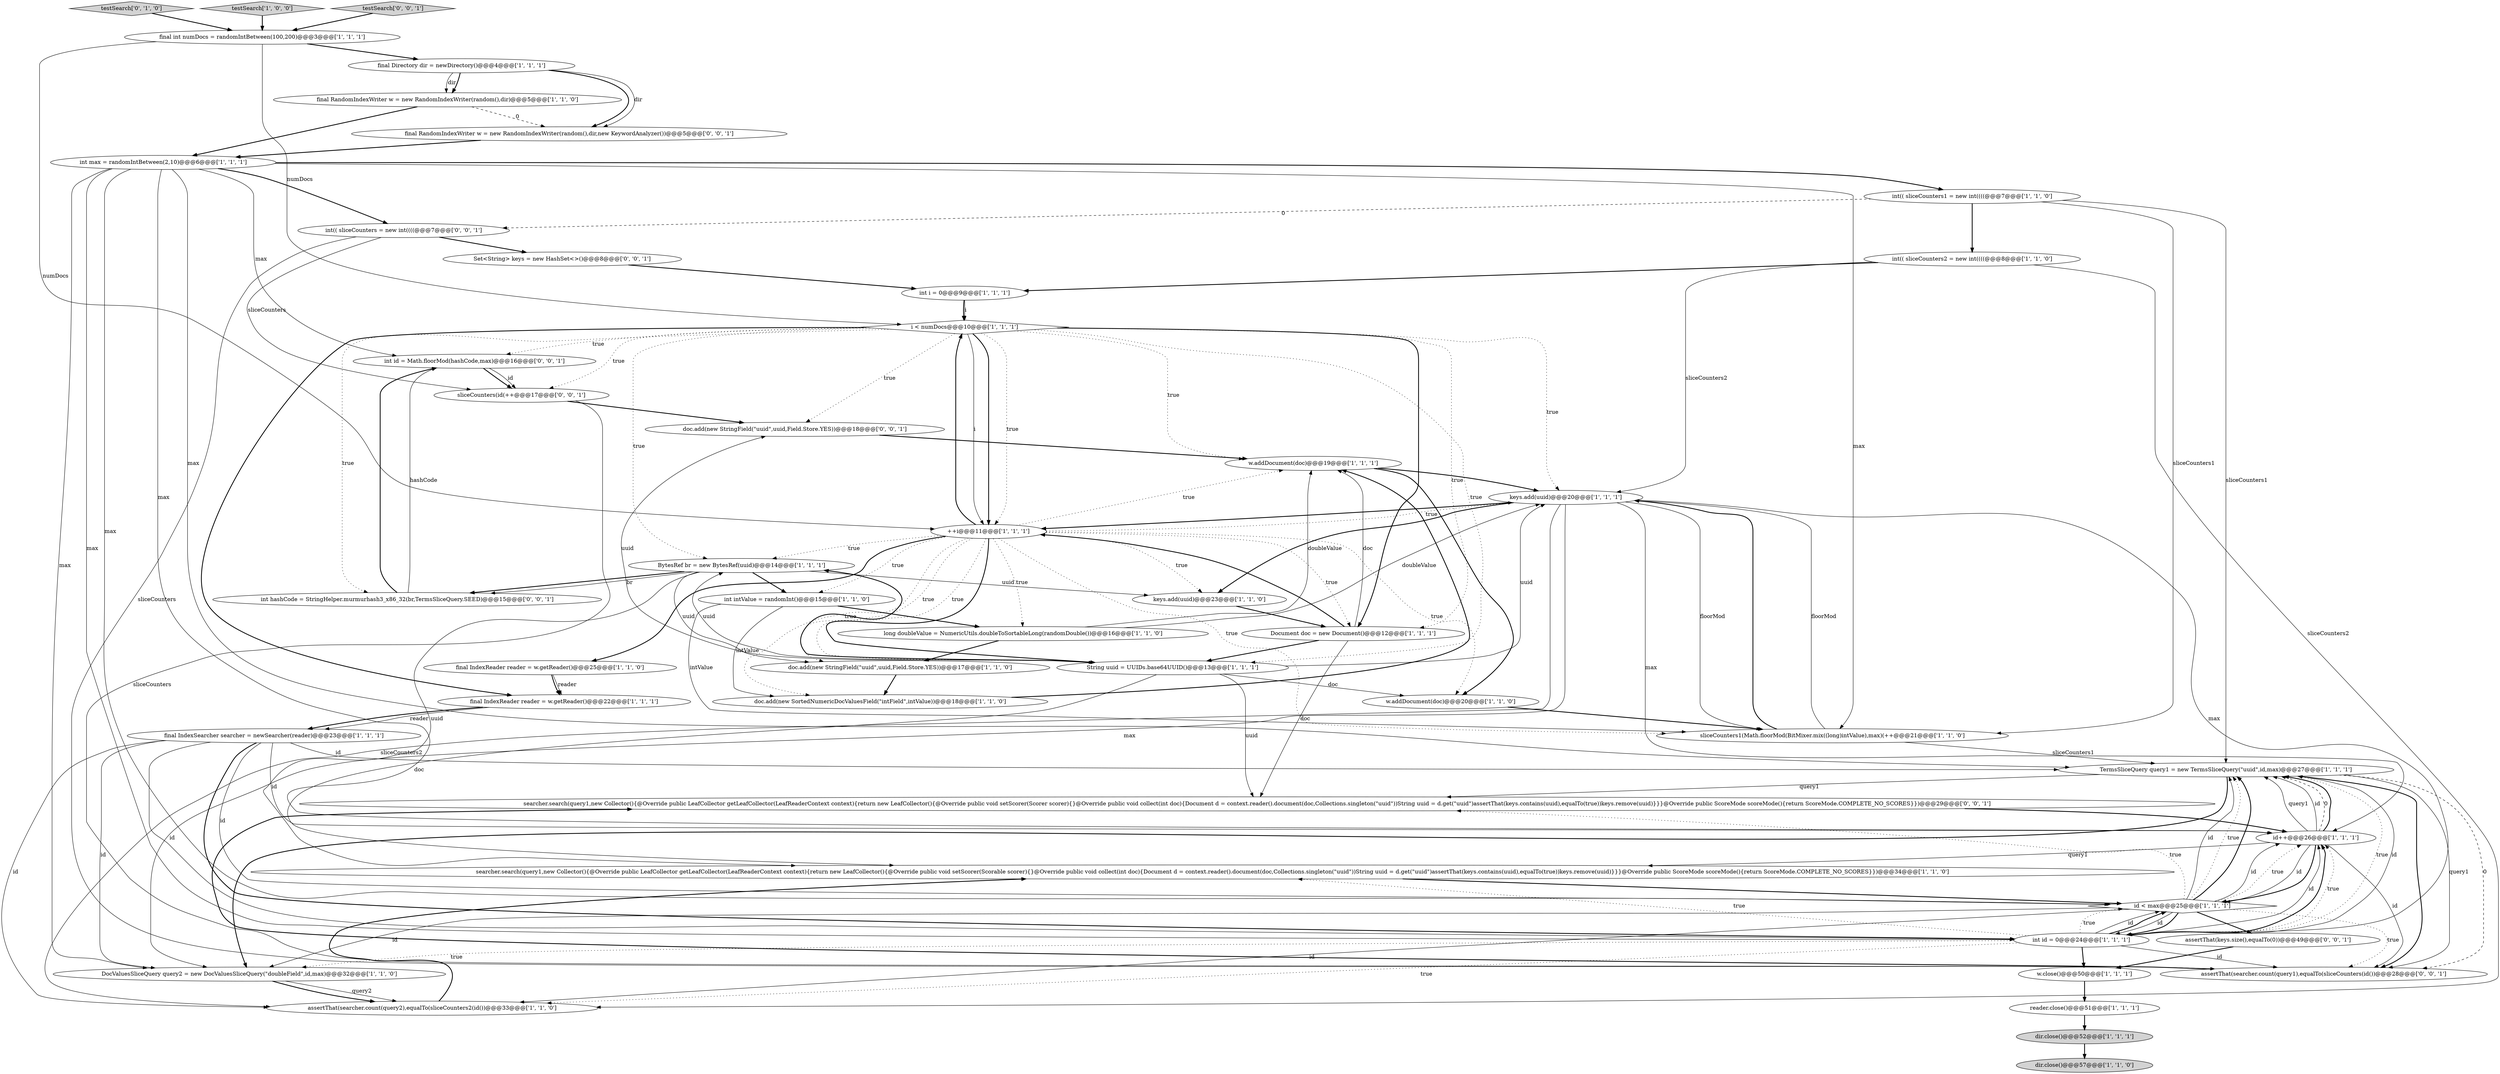 digraph {
27 [style = filled, label = "i < numDocs@@@10@@@['1', '1', '1']", fillcolor = white, shape = diamond image = "AAA0AAABBB1BBB"];
37 [style = filled, label = "int id = Math.floorMod(hashCode,max)@@@16@@@['0', '0', '1']", fillcolor = white, shape = ellipse image = "AAA0AAABBB3BBB"];
44 [style = filled, label = "searcher.search(query1,new Collector(){@Override public LeafCollector getLeafCollector(LeafReaderContext context){return new LeafCollector(){@Override public void setScorer(Scorer scorer){}@Override public void collect(int doc){Document d = context.reader().document(doc,Collections.singleton(\"uuid\"))String uuid = d.get(\"uuid\")assertThat(keys.contains(uuid),equalTo(true))keys.remove(uuid)}}}@Override public ScoreMode scoreMode(){return ScoreMode.COMPLETE_NO_SCORES}})@@@29@@@['0', '0', '1']", fillcolor = white, shape = ellipse image = "AAA0AAABBB3BBB"];
5 [style = filled, label = "sliceCounters1(Math.floorMod(BitMixer.mix((long)intValue),max)(++@@@21@@@['1', '1', '0']", fillcolor = white, shape = ellipse image = "AAA0AAABBB1BBB"];
39 [style = filled, label = "final RandomIndexWriter w = new RandomIndexWriter(random(),dir,new KeywordAnalyzer())@@@5@@@['0', '0', '1']", fillcolor = white, shape = ellipse image = "AAA0AAABBB3BBB"];
41 [style = filled, label = "int hashCode = StringHelper.murmurhash3_x86_32(br,TermsSliceQuery.SEED)@@@15@@@['0', '0', '1']", fillcolor = white, shape = ellipse image = "AAA0AAABBB3BBB"];
40 [style = filled, label = "doc.add(new StringField(\"uuid\",uuid,Field.Store.YES))@@@18@@@['0', '0', '1']", fillcolor = white, shape = ellipse image = "AAA0AAABBB3BBB"];
35 [style = filled, label = "int(( sliceCounters2 = new int((((@@@8@@@['1', '1', '0']", fillcolor = white, shape = ellipse image = "AAA0AAABBB1BBB"];
33 [style = filled, label = "long doubleValue = NumericUtils.doubleToSortableLong(randomDouble())@@@16@@@['1', '1', '0']", fillcolor = white, shape = ellipse image = "AAA0AAABBB1BBB"];
8 [style = filled, label = "BytesRef br = new BytesRef(uuid)@@@14@@@['1', '1', '1']", fillcolor = white, shape = ellipse image = "AAA0AAABBB1BBB"];
22 [style = filled, label = "int max = randomIntBetween(2,10)@@@6@@@['1', '1', '1']", fillcolor = white, shape = ellipse image = "AAA0AAABBB1BBB"];
45 [style = filled, label = "sliceCounters(id(++@@@17@@@['0', '0', '1']", fillcolor = white, shape = ellipse image = "AAA0AAABBB3BBB"];
36 [style = filled, label = "testSearch['0', '1', '0']", fillcolor = lightgray, shape = diamond image = "AAA0AAABBB2BBB"];
29 [style = filled, label = "final IndexReader reader = w.getReader()@@@22@@@['1', '1', '1']", fillcolor = white, shape = ellipse image = "AAA0AAABBB1BBB"];
4 [style = filled, label = "doc.add(new StringField(\"uuid\",uuid,Field.Store.YES))@@@17@@@['1', '1', '0']", fillcolor = white, shape = ellipse image = "AAA0AAABBB1BBB"];
25 [style = filled, label = "int(( sliceCounters1 = new int((((@@@7@@@['1', '1', '0']", fillcolor = white, shape = ellipse image = "AAA0AAABBB1BBB"];
0 [style = filled, label = "final Directory dir = newDirectory()@@@4@@@['1', '1', '1']", fillcolor = white, shape = ellipse image = "AAA0AAABBB1BBB"];
19 [style = filled, label = "String uuid = UUIDs.base64UUID()@@@13@@@['1', '1', '1']", fillcolor = white, shape = ellipse image = "AAA0AAABBB1BBB"];
47 [style = filled, label = "assertThat(searcher.count(query1),equalTo(sliceCounters(id())@@@28@@@['0', '0', '1']", fillcolor = white, shape = ellipse image = "AAA0AAABBB3BBB"];
17 [style = filled, label = "id++@@@26@@@['1', '1', '1']", fillcolor = white, shape = ellipse image = "AAA0AAABBB1BBB"];
24 [style = filled, label = "reader.close()@@@51@@@['1', '1', '1']", fillcolor = white, shape = ellipse image = "AAA0AAABBB1BBB"];
11 [style = filled, label = "testSearch['1', '0', '0']", fillcolor = lightgray, shape = diamond image = "AAA0AAABBB1BBB"];
20 [style = filled, label = "dir.close()@@@57@@@['1', '1', '0']", fillcolor = lightgray, shape = ellipse image = "AAA0AAABBB1BBB"];
42 [style = filled, label = "int(( sliceCounters = new int((((@@@7@@@['0', '0', '1']", fillcolor = white, shape = ellipse image = "AAA0AAABBB3BBB"];
18 [style = filled, label = "int i = 0@@@9@@@['1', '1', '1']", fillcolor = white, shape = ellipse image = "AAA0AAABBB1BBB"];
7 [style = filled, label = "doc.add(new SortedNumericDocValuesField(\"intField\",intValue))@@@18@@@['1', '1', '0']", fillcolor = white, shape = ellipse image = "AAA0AAABBB1BBB"];
31 [style = filled, label = "++i@@@11@@@['1', '1', '1']", fillcolor = white, shape = ellipse image = "AAA0AAABBB1BBB"];
46 [style = filled, label = "Set<String> keys = new HashSet<>()@@@8@@@['0', '0', '1']", fillcolor = white, shape = ellipse image = "AAA0AAABBB3BBB"];
34 [style = filled, label = "w.addDocument(doc)@@@19@@@['1', '1', '1']", fillcolor = white, shape = ellipse image = "AAA0AAABBB1BBB"];
15 [style = filled, label = "final IndexSearcher searcher = newSearcher(reader)@@@23@@@['1', '1', '1']", fillcolor = white, shape = ellipse image = "AAA0AAABBB1BBB"];
2 [style = filled, label = "final RandomIndexWriter w = new RandomIndexWriter(random(),dir)@@@5@@@['1', '1', '0']", fillcolor = white, shape = ellipse image = "AAA0AAABBB1BBB"];
12 [style = filled, label = "final IndexReader reader = w.getReader()@@@25@@@['1', '1', '0']", fillcolor = white, shape = ellipse image = "AAA0AAABBB1BBB"];
32 [style = filled, label = "dir.close()@@@52@@@['1', '1', '1']", fillcolor = lightgray, shape = ellipse image = "AAA0AAABBB1BBB"];
43 [style = filled, label = "assertThat(keys.size(),equalTo(0))@@@49@@@['0', '0', '1']", fillcolor = white, shape = ellipse image = "AAA0AAABBB3BBB"];
28 [style = filled, label = "int intValue = randomInt()@@@15@@@['1', '1', '0']", fillcolor = white, shape = ellipse image = "AAA0AAABBB1BBB"];
13 [style = filled, label = "TermsSliceQuery query1 = new TermsSliceQuery(\"uuid\",id,max)@@@27@@@['1', '1', '1']", fillcolor = white, shape = ellipse image = "AAA0AAABBB1BBB"];
3 [style = filled, label = "id < max@@@25@@@['1', '1', '1']", fillcolor = white, shape = diamond image = "AAA0AAABBB1BBB"];
16 [style = filled, label = "final int numDocs = randomIntBetween(100,200)@@@3@@@['1', '1', '1']", fillcolor = white, shape = ellipse image = "AAA0AAABBB1BBB"];
21 [style = filled, label = "assertThat(searcher.count(query2),equalTo(sliceCounters2(id())@@@33@@@['1', '1', '0']", fillcolor = white, shape = ellipse image = "AAA0AAABBB1BBB"];
26 [style = filled, label = "keys.add(uuid)@@@23@@@['1', '1', '0']", fillcolor = white, shape = ellipse image = "AAA0AAABBB1BBB"];
9 [style = filled, label = "keys.add(uuid)@@@20@@@['1', '1', '1']", fillcolor = white, shape = ellipse image = "AAA0AAABBB1BBB"];
38 [style = filled, label = "testSearch['0', '0', '1']", fillcolor = lightgray, shape = diamond image = "AAA0AAABBB3BBB"];
1 [style = filled, label = "int id = 0@@@24@@@['1', '1', '1']", fillcolor = white, shape = ellipse image = "AAA0AAABBB1BBB"];
14 [style = filled, label = "DocValuesSliceQuery query2 = new DocValuesSliceQuery(\"doubleField\",id,max)@@@32@@@['1', '1', '0']", fillcolor = white, shape = ellipse image = "AAA0AAABBB1BBB"];
30 [style = filled, label = "w.close()@@@50@@@['1', '1', '1']", fillcolor = white, shape = ellipse image = "AAA0AAABBB1BBB"];
10 [style = filled, label = "searcher.search(query1,new Collector(){@Override public LeafCollector getLeafCollector(LeafReaderContext context){return new LeafCollector(){@Override public void setScorer(Scorable scorer){}@Override public void collect(int doc){Document d = context.reader().document(doc,Collections.singleton(\"uuid\"))String uuid = d.get(\"uuid\")assertThat(keys.contains(uuid),equalTo(true))keys.remove(uuid)}}}@Override public ScoreMode scoreMode(){return ScoreMode.COMPLETE_NO_SCORES}})@@@34@@@['1', '1', '0']", fillcolor = white, shape = ellipse image = "AAA0AAABBB1BBB"];
6 [style = filled, label = "Document doc = new Document()@@@12@@@['1', '1', '1']", fillcolor = white, shape = ellipse image = "AAA0AAABBB1BBB"];
23 [style = filled, label = "w.addDocument(doc)@@@20@@@['1', '1', '0']", fillcolor = white, shape = ellipse image = "AAA0AAABBB1BBB"];
27->31 [style = solid, label="i"];
21->10 [style = bold, label=""];
29->15 [style = bold, label=""];
8->26 [style = solid, label="uuid"];
16->0 [style = bold, label=""];
13->47 [style = bold, label=""];
42->47 [style = solid, label="sliceCounters"];
34->9 [style = bold, label=""];
9->14 [style = solid, label="max"];
9->17 [style = solid, label="max"];
5->9 [style = bold, label=""];
1->17 [style = solid, label="id"];
24->32 [style = bold, label=""];
1->21 [style = dotted, label="true"];
1->30 [style = bold, label=""];
25->35 [style = bold, label=""];
27->19 [style = dotted, label="true"];
41->37 [style = solid, label="hashCode"];
31->7 [style = dotted, label="true"];
1->3 [style = dotted, label="true"];
9->26 [style = bold, label=""];
1->13 [style = dotted, label="true"];
31->28 [style = dotted, label="true"];
35->9 [style = solid, label="sliceCounters2"];
3->47 [style = dotted, label="true"];
27->9 [style = dotted, label="true"];
16->31 [style = solid, label="numDocs"];
42->45 [style = solid, label="sliceCounters"];
31->34 [style = dotted, label="true"];
25->13 [style = solid, label="sliceCounters1"];
3->14 [style = solid, label="id"];
31->9 [style = dotted, label="true"];
19->10 [style = solid, label="doc"];
13->14 [style = bold, label=""];
32->20 [style = bold, label=""];
9->1 [style = solid, label="max"];
31->19 [style = dotted, label="true"];
11->16 [style = bold, label=""];
22->25 [style = bold, label=""];
8->28 [style = bold, label=""];
17->47 [style = solid, label="id"];
35->18 [style = bold, label=""];
42->46 [style = bold, label=""];
3->1 [style = solid, label="id"];
22->3 [style = solid, label="max"];
31->6 [style = dotted, label="true"];
41->37 [style = bold, label=""];
31->5 [style = dotted, label="true"];
3->17 [style = solid, label="id"];
25->42 [style = dashed, label="0"];
27->31 [style = bold, label=""];
8->4 [style = solid, label="uuid"];
27->41 [style = dotted, label="true"];
19->8 [style = solid, label="uuid"];
40->34 [style = bold, label=""];
27->8 [style = dotted, label="true"];
26->6 [style = bold, label=""];
31->33 [style = dotted, label="true"];
44->17 [style = bold, label=""];
17->13 [style = solid, label="id"];
1->17 [style = bold, label=""];
1->47 [style = solid, label="id"];
1->13 [style = solid, label="id"];
39->22 [style = bold, label=""];
15->14 [style = solid, label="id"];
12->29 [style = bold, label=""];
31->27 [style = bold, label=""];
9->21 [style = solid, label="sliceCounters2"];
17->13 [style = dashed, label="0"];
13->47 [style = solid, label="query1"];
31->23 [style = dotted, label="true"];
0->2 [style = solid, label="dir"];
2->39 [style = dashed, label="0"];
36->16 [style = bold, label=""];
47->44 [style = bold, label=""];
8->10 [style = solid, label="uuid"];
37->45 [style = bold, label=""];
3->17 [style = dotted, label="true"];
27->29 [style = bold, label=""];
17->3 [style = solid, label="id"];
1->3 [style = solid, label="id"];
29->15 [style = solid, label="reader"];
14->21 [style = bold, label=""];
0->39 [style = bold, label=""];
3->44 [style = dotted, label="true"];
22->42 [style = bold, label=""];
27->45 [style = dotted, label="true"];
27->40 [style = dotted, label="true"];
22->17 [style = solid, label="max"];
30->24 [style = bold, label=""];
1->10 [style = dotted, label="true"];
23->5 [style = bold, label=""];
8->41 [style = bold, label=""];
3->1 [style = bold, label=""];
1->17 [style = dotted, label="true"];
9->31 [style = bold, label=""];
28->7 [style = solid, label="intValue"];
15->13 [style = solid, label="id"];
33->4 [style = bold, label=""];
8->41 [style = solid, label="br"];
38->16 [style = bold, label=""];
1->3 [style = bold, label=""];
17->10 [style = solid, label="query1"];
19->23 [style = solid, label="doc"];
6->34 [style = solid, label="doc"];
46->18 [style = bold, label=""];
37->45 [style = solid, label="id"];
27->37 [style = dotted, label="true"];
31->12 [style = bold, label=""];
4->7 [style = bold, label=""];
31->8 [style = dotted, label="true"];
22->1 [style = solid, label="max"];
22->14 [style = solid, label="max"];
5->13 [style = solid, label="sliceCounters1"];
19->9 [style = solid, label="uuid"];
19->44 [style = solid, label="uuid"];
28->5 [style = solid, label="intValue"];
27->31 [style = dotted, label="true"];
17->3 [style = bold, label=""];
16->27 [style = solid, label="numDocs"];
34->23 [style = bold, label=""];
17->13 [style = bold, label=""];
14->21 [style = solid, label="query2"];
13->44 [style = solid, label="query1"];
22->5 [style = solid, label="max"];
3->13 [style = solid, label="id"];
31->19 [style = bold, label=""];
15->21 [style = solid, label="id"];
6->44 [style = solid, label="doc"];
45->40 [style = bold, label=""];
3->13 [style = dotted, label="true"];
15->1 [style = bold, label=""];
15->17 [style = solid, label="id"];
15->1 [style = solid, label="id"];
25->5 [style = solid, label="sliceCounters1"];
5->9 [style = solid, label="floorMod"];
27->34 [style = dotted, label="true"];
17->13 [style = solid, label="query1"];
0->2 [style = bold, label=""];
33->9 [style = solid, label="doubleValue"];
10->3 [style = bold, label=""];
35->21 [style = solid, label="sliceCounters2"];
18->27 [style = solid, label="i"];
6->19 [style = bold, label=""];
1->14 [style = dotted, label="true"];
33->34 [style = solid, label="doubleValue"];
27->6 [style = bold, label=""];
19->8 [style = bold, label=""];
43->30 [style = bold, label=""];
45->47 [style = solid, label="sliceCounters"];
7->34 [style = bold, label=""];
6->31 [style = bold, label=""];
28->33 [style = bold, label=""];
12->29 [style = solid, label="reader"];
22->37 [style = solid, label="max"];
18->27 [style = bold, label=""];
31->26 [style = dotted, label="true"];
9->5 [style = solid, label="floorMod"];
19->40 [style = solid, label="uuid"];
3->13 [style = bold, label=""];
3->21 [style = solid, label="id"];
3->43 [style = bold, label=""];
13->47 [style = dashed, label="0"];
27->6 [style = dotted, label="true"];
2->22 [style = bold, label=""];
22->13 [style = solid, label="max"];
0->39 [style = solid, label="dir"];
31->4 [style = dotted, label="true"];
15->3 [style = solid, label="id"];
}
